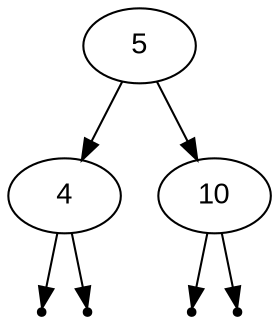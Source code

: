 digraph BST {
    node [fontname="Arial"];
    "5"-> "4";
    null0 [shape=point];
    "4"-> null0;
    null1 [shape=point];
    "4"-> null1;
    "5"-> "10";
    null2 [shape=point];
    "10"-> null2;
    null3 [shape=point];
    "10"-> null3;
}
